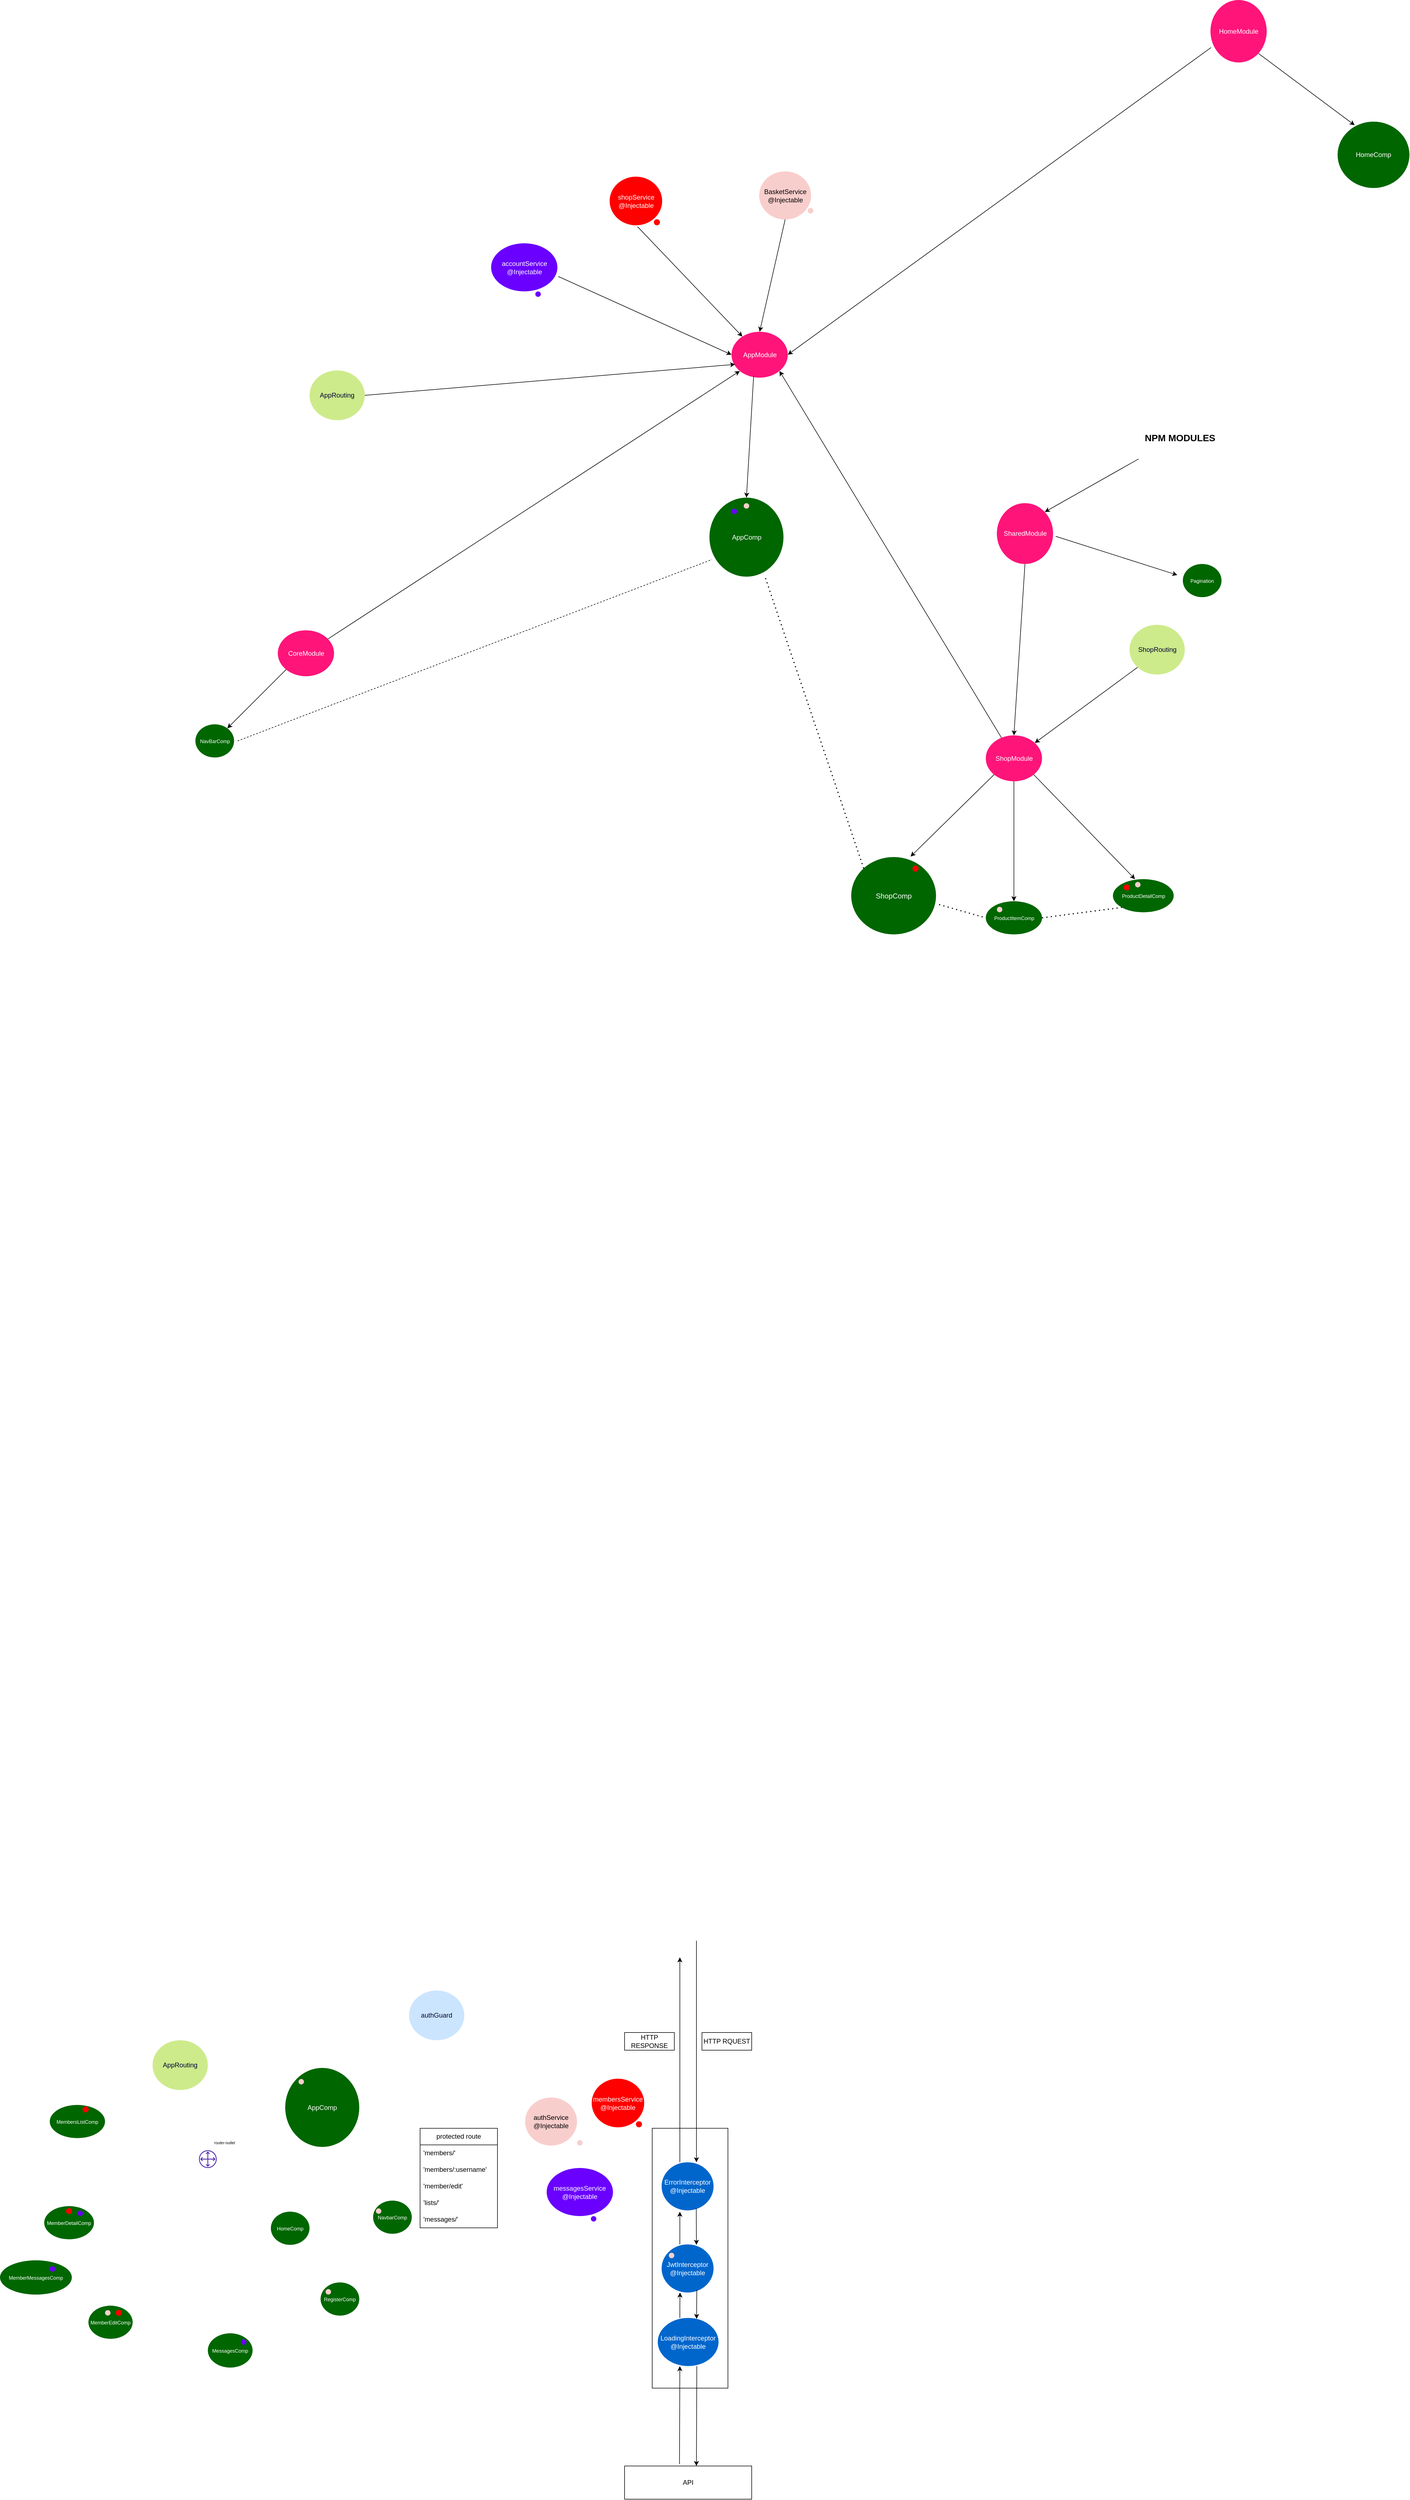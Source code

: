 <mxfile version="21.6.1" type="device">
  <diagram name="Page-1" id="SDdgka3PywcGcHc0HapG">
    <mxGraphModel dx="1562" dy="3335" grid="1" gridSize="10" guides="1" tooltips="1" connect="1" arrows="1" fold="1" page="1" pageScale="1" pageWidth="3300" pageHeight="2339" math="0" shadow="0">
      <root>
        <mxCell id="0" />
        <mxCell id="1" parent="0" />
        <mxCell id="ygaznnOEHfR-HtzNeFVF-93" value="" style="rounded=0;whiteSpace=wrap;html=1;" parent="1" vertex="1">
          <mxGeometry x="1220" y="1649.2" width="137" height="470" as="geometry" />
        </mxCell>
        <mxCell id="ygaznnOEHfR-HtzNeFVF-21" value="&lt;font color=&quot;#ffffff&quot; style=&quot;font-size: 9px;&quot;&gt;RegisterComp&lt;/font&gt;" style="ellipse;whiteSpace=wrap;html=1;gradientColor=none;fillColor=#006600;strokeColor=none;" parent="1" vertex="1">
          <mxGeometry x="620" y="1928" width="70" height="60" as="geometry" />
        </mxCell>
        <mxCell id="ygaznnOEHfR-HtzNeFVF-22" value="&lt;font color=&quot;#ffffff&quot; style=&quot;&quot;&gt;&lt;font style=&quot;font-size: 9px;&quot;&gt;HomeComp&lt;/font&gt;&lt;br&gt;&lt;/font&gt;" style="ellipse;whiteSpace=wrap;html=1;gradientColor=none;fillColor=#006600;strokeColor=none;" parent="1" vertex="1">
          <mxGeometry x="530" y="1800" width="70" height="60" as="geometry" />
        </mxCell>
        <mxCell id="ygaznnOEHfR-HtzNeFVF-23" value="&lt;font color=&quot;#ffffff&quot; style=&quot;font-size: 12px;&quot;&gt;AppComp&lt;/font&gt;" style="ellipse;whiteSpace=wrap;html=1;gradientColor=none;fillColor=#006600;strokeColor=none;" parent="1" vertex="1">
          <mxGeometry x="556" y="1540" width="134" height="143" as="geometry" />
        </mxCell>
        <mxCell id="ygaznnOEHfR-HtzNeFVF-24" value="&lt;p style=&quot;line-height: 73%;&quot;&gt;&lt;font style=&quot;&quot;&gt;&lt;font style=&quot;font-size: 9px;&quot; color=&quot;#ffffff&quot;&gt;NavbarComp&lt;/font&gt;&lt;br&gt;&lt;/font&gt;&lt;/p&gt;" style="ellipse;whiteSpace=wrap;html=1;gradientColor=none;fillColor=#006600;strokeColor=none;" parent="1" vertex="1">
          <mxGeometry x="715" y="1780" width="70" height="60" as="geometry" />
        </mxCell>
        <mxCell id="ygaznnOEHfR-HtzNeFVF-30" value="authService&lt;br&gt;@Injectable" style="ellipse;whiteSpace=wrap;html=1;fillColor=#f8cecc;strokeColor=none;" parent="1" vertex="1">
          <mxGeometry x="990" y="1593.5" width="94" height="87" as="geometry" />
        </mxCell>
        <mxCell id="ygaznnOEHfR-HtzNeFVF-33" value="" style="ellipse;whiteSpace=wrap;html=1;fillColor=#f8cecc;strokeColor=none;" parent="1" vertex="1">
          <mxGeometry x="1084" y="1670.5" width="10" height="10" as="geometry" />
        </mxCell>
        <mxCell id="ygaznnOEHfR-HtzNeFVF-34" value="" style="ellipse;whiteSpace=wrap;html=1;fillColor=#f8cecc;strokeColor=none;" parent="1" vertex="1">
          <mxGeometry x="580" y="1560" width="10" height="10" as="geometry" />
        </mxCell>
        <mxCell id="ygaznnOEHfR-HtzNeFVF-35" value="" style="ellipse;whiteSpace=wrap;html=1;fillColor=#f8cecc;strokeColor=none;" parent="1" vertex="1">
          <mxGeometry x="720" y="1793.98" width="10" height="10" as="geometry" />
        </mxCell>
        <mxCell id="ygaznnOEHfR-HtzNeFVF-36" value="" style="ellipse;whiteSpace=wrap;html=1;fillColor=#f8cecc;strokeColor=none;" parent="1" vertex="1">
          <mxGeometry x="629" y="1940" width="10" height="10" as="geometry" />
        </mxCell>
        <mxCell id="ygaznnOEHfR-HtzNeFVF-40" value="&lt;font color=&quot;#000033&quot;&gt;AppRouting&lt;/font&gt;" style="ellipse;whiteSpace=wrap;html=1;fillColor=#cdeb8b;strokeColor=none;" parent="1" vertex="1">
          <mxGeometry x="316" y="1490" width="100" height="90" as="geometry" />
        </mxCell>
        <mxCell id="ygaznnOEHfR-HtzNeFVF-42" value="&lt;font color=&quot;#000033&quot;&gt;authGuard&lt;/font&gt;" style="ellipse;whiteSpace=wrap;html=1;fillColor=#cce5ff;strokeColor=none;" parent="1" vertex="1">
          <mxGeometry x="780" y="1400" width="100" height="90" as="geometry" />
        </mxCell>
        <mxCell id="ygaznnOEHfR-HtzNeFVF-45" value="&lt;font color=&quot;#ffffff&quot; style=&quot;&quot;&gt;&lt;font style=&quot;font-size: 9px;&quot;&gt;MembersListComp&lt;/font&gt;&lt;br&gt;&lt;/font&gt;" style="ellipse;whiteSpace=wrap;html=1;gradientColor=none;fillColor=#006600;strokeColor=none;" parent="1" vertex="1">
          <mxGeometry x="130" y="1607" width="100" height="60" as="geometry" />
        </mxCell>
        <mxCell id="ygaznnOEHfR-HtzNeFVF-46" value="&lt;font color=&quot;#ffffff&quot; style=&quot;font-size: 9px;&quot;&gt;MemberDetailComp&lt;/font&gt;" style="ellipse;whiteSpace=wrap;html=1;gradientColor=none;fillColor=#006600;strokeColor=none;" parent="1" vertex="1">
          <mxGeometry x="120" y="1790" width="90" height="60" as="geometry" />
        </mxCell>
        <mxCell id="ygaznnOEHfR-HtzNeFVF-47" value="&lt;font color=&quot;#ffffff&quot; style=&quot;font-size: 9px;&quot;&gt;MemberEditComp&lt;/font&gt;" style="ellipse;whiteSpace=wrap;html=1;gradientColor=none;fillColor=#006600;strokeColor=none;" parent="1" vertex="1">
          <mxGeometry x="200" y="1970" width="80" height="60" as="geometry" />
        </mxCell>
        <mxCell id="ygaznnOEHfR-HtzNeFVF-49" value="" style="sketch=0;outlineConnect=0;fontColor=#232F3E;gradientColor=none;fillColor=#4D27AA;strokeColor=none;dashed=0;verticalLabelPosition=bottom;verticalAlign=top;align=center;html=1;fontSize=12;fontStyle=0;aspect=fixed;pointerEvents=1;shape=mxgraph.aws4.customer_gateway;" parent="1" vertex="1">
          <mxGeometry x="400" y="1689" width="32" height="32" as="geometry" />
        </mxCell>
        <mxCell id="ygaznnOEHfR-HtzNeFVF-50" value="&lt;font style=&quot;font-size: 7px;&quot;&gt;router-outlet&lt;/font&gt;" style="text;html=1;align=center;verticalAlign=middle;resizable=0;points=[];autosize=1;strokeColor=none;fillColor=none;" parent="1" vertex="1">
          <mxGeometry x="416" y="1659" width="60" height="30" as="geometry" />
        </mxCell>
        <mxCell id="ygaznnOEHfR-HtzNeFVF-67" value="&lt;font color=&quot;#ffffff&quot; style=&quot;&quot;&gt;&lt;font style=&quot;font-size: 9px;&quot;&gt;MessagesComp&lt;/font&gt;&lt;br&gt;&lt;/font&gt;" style="ellipse;whiteSpace=wrap;html=1;gradientColor=none;fillColor=#006600;strokeColor=none;" parent="1" vertex="1">
          <mxGeometry x="416" y="2020" width="81" height="62" as="geometry" />
        </mxCell>
        <mxCell id="ygaznnOEHfR-HtzNeFVF-73" value="protected route" style="swimlane;fontStyle=0;childLayout=stackLayout;horizontal=1;startSize=30;horizontalStack=0;resizeParent=1;resizeParentMax=0;resizeLast=0;collapsible=1;marginBottom=0;whiteSpace=wrap;html=1;" parent="1" vertex="1">
          <mxGeometry x="800" y="1649.2" width="140" height="180" as="geometry">
            <mxRectangle x="2070" y="260" width="120" height="30" as="alternateBounds" />
          </mxGeometry>
        </mxCell>
        <mxCell id="ygaznnOEHfR-HtzNeFVF-74" value="&#39;members/&#39;" style="text;strokeColor=none;fillColor=none;align=left;verticalAlign=middle;spacingLeft=4;spacingRight=4;overflow=hidden;points=[[0,0.5],[1,0.5]];portConstraint=eastwest;rotatable=0;whiteSpace=wrap;html=1;" parent="ygaznnOEHfR-HtzNeFVF-73" vertex="1">
          <mxGeometry y="30" width="140" height="30" as="geometry" />
        </mxCell>
        <mxCell id="ygaznnOEHfR-HtzNeFVF-75" value="&#39;members/:username&#39;" style="text;strokeColor=none;fillColor=none;align=left;verticalAlign=middle;spacingLeft=4;spacingRight=4;overflow=hidden;points=[[0,0.5],[1,0.5]];portConstraint=eastwest;rotatable=0;whiteSpace=wrap;html=1;" parent="ygaznnOEHfR-HtzNeFVF-73" vertex="1">
          <mxGeometry y="60" width="140" height="30" as="geometry" />
        </mxCell>
        <mxCell id="ygaznnOEHfR-HtzNeFVF-76" value="&#39;member/edit&#39;" style="text;strokeColor=none;fillColor=none;align=left;verticalAlign=middle;spacingLeft=4;spacingRight=4;overflow=hidden;points=[[0,0.5],[1,0.5]];portConstraint=eastwest;rotatable=0;whiteSpace=wrap;html=1;" parent="ygaznnOEHfR-HtzNeFVF-73" vertex="1">
          <mxGeometry y="90" width="140" height="30" as="geometry" />
        </mxCell>
        <mxCell id="ygaznnOEHfR-HtzNeFVF-77" value="&#39;lists/&#39;" style="text;strokeColor=none;fillColor=none;align=left;verticalAlign=middle;spacingLeft=4;spacingRight=4;overflow=hidden;points=[[0,0.5],[1,0.5]];portConstraint=eastwest;rotatable=0;whiteSpace=wrap;html=1;" parent="ygaznnOEHfR-HtzNeFVF-73" vertex="1">
          <mxGeometry y="120" width="140" height="30" as="geometry" />
        </mxCell>
        <mxCell id="ygaznnOEHfR-HtzNeFVF-78" value="&#39;messages/&#39;" style="text;strokeColor=none;fillColor=none;align=left;verticalAlign=middle;spacingLeft=4;spacingRight=4;overflow=hidden;points=[[0,0.5],[1,0.5]];portConstraint=eastwest;rotatable=0;whiteSpace=wrap;html=1;" parent="ygaznnOEHfR-HtzNeFVF-73" vertex="1">
          <mxGeometry y="150" width="140" height="30" as="geometry" />
        </mxCell>
        <mxCell id="ygaznnOEHfR-HtzNeFVF-84" value="&lt;font color=&quot;#ffffff&quot;&gt;membersService&lt;br&gt;@Injectable&lt;/font&gt;" style="ellipse;whiteSpace=wrap;html=1;fillColor=#FF0000;strokeColor=#FF0000;gradientColor=none;" parent="1" vertex="1">
          <mxGeometry x="1111" y="1560" width="94" height="87" as="geometry" />
        </mxCell>
        <mxCell id="ygaznnOEHfR-HtzNeFVF-85" value="" style="ellipse;whiteSpace=wrap;html=1;fillColor=#FF0000;strokeColor=#FF0000;gradientColor=none;" parent="1" vertex="1">
          <mxGeometry x="190" y="1610" width="10" height="10" as="geometry" />
        </mxCell>
        <mxCell id="ygaznnOEHfR-HtzNeFVF-89" value="&lt;font color=&quot;#ffffff&quot;&gt;JwtInterceptor&lt;br&gt;@Injectable&lt;/font&gt;" style="ellipse;whiteSpace=wrap;html=1;fillColor=#0066CC;strokeColor=none;gradientColor=none;" parent="1" vertex="1">
          <mxGeometry x="1237" y="1859.2" width="94" height="87" as="geometry" />
        </mxCell>
        <mxCell id="ygaznnOEHfR-HtzNeFVF-91" value="&lt;font color=&quot;#ffffff&quot;&gt;LoadingInterceptor&lt;br&gt;@Injectable&lt;/font&gt;" style="ellipse;whiteSpace=wrap;html=1;fillColor=#0066CC;strokeColor=none;gradientColor=none;" parent="1" vertex="1">
          <mxGeometry x="1230" y="1992.2" width="110" height="87" as="geometry" />
        </mxCell>
        <mxCell id="ygaznnOEHfR-HtzNeFVF-92" value="&lt;font color=&quot;#ffffff&quot;&gt;ErrorInterceptor&lt;br&gt;@Injectable&lt;/font&gt;" style="ellipse;whiteSpace=wrap;html=1;fillColor=#0066CC;strokeColor=none;gradientColor=none;" parent="1" vertex="1">
          <mxGeometry x="1237" y="1710.7" width="94" height="87" as="geometry" />
        </mxCell>
        <mxCell id="ygaznnOEHfR-HtzNeFVF-96" value="" style="ellipse;whiteSpace=wrap;html=1;fillColor=#FF0000;strokeColor=#FF0000;gradientColor=none;" parent="1" vertex="1">
          <mxGeometry x="1191" y="1637" width="10" height="10" as="geometry" />
        </mxCell>
        <mxCell id="ygaznnOEHfR-HtzNeFVF-97" value="" style="ellipse;whiteSpace=wrap;html=1;fillColor=#f8cecc;strokeColor=none;" parent="1" vertex="1">
          <mxGeometry x="1250" y="1874.2" width="10" height="10" as="geometry" />
        </mxCell>
        <mxCell id="ygaznnOEHfR-HtzNeFVF-98" value="&lt;font color=&quot;#ffffff&quot;&gt;messagesService&lt;br&gt;@Injectable&lt;/font&gt;" style="ellipse;whiteSpace=wrap;html=1;fillColor=#6a00ff;strokeColor=none;fontColor=#ffffff;" parent="1" vertex="1">
          <mxGeometry x="1029" y="1721" width="120" height="87" as="geometry" />
        </mxCell>
        <mxCell id="ygaznnOEHfR-HtzNeFVF-99" value="" style="ellipse;whiteSpace=wrap;html=1;fillColor=#6a00ff;strokeColor=none;fontColor=#ffffff;" parent="1" vertex="1">
          <mxGeometry x="1109" y="1808" width="10" height="10" as="geometry" />
        </mxCell>
        <mxCell id="ygaznnOEHfR-HtzNeFVF-103" value="" style="ellipse;whiteSpace=wrap;html=1;fillColor=#6a00ff;strokeColor=none;fontColor=#ffffff;" parent="1" vertex="1">
          <mxGeometry x="476" y="2030.7" width="10" height="10" as="geometry" />
        </mxCell>
        <mxCell id="ygaznnOEHfR-HtzNeFVF-107" value="" style="ellipse;whiteSpace=wrap;html=1;fillColor=#6a00ff;strokeColor=none;fontColor=#ffffff;" parent="1" vertex="1">
          <mxGeometry x="180" y="1797.97" width="10" height="10" as="geometry" />
        </mxCell>
        <mxCell id="ygaznnOEHfR-HtzNeFVF-108" value="" style="ellipse;whiteSpace=wrap;html=1;fillColor=#FF0000;strokeColor=#FF0000;gradientColor=none;" parent="1" vertex="1">
          <mxGeometry x="160" y="1793.98" width="10" height="10" as="geometry" />
        </mxCell>
        <mxCell id="ygaznnOEHfR-HtzNeFVF-110" value="" style="ellipse;whiteSpace=wrap;html=1;fillColor=#f8cecc;strokeColor=none;" parent="1" vertex="1">
          <mxGeometry x="230" y="1978" width="10" height="10" as="geometry" />
        </mxCell>
        <mxCell id="ygaznnOEHfR-HtzNeFVF-111" value="" style="ellipse;whiteSpace=wrap;html=1;fillColor=#FF0000;strokeColor=#FF0000;gradientColor=none;" parent="1" vertex="1">
          <mxGeometry x="250" y="1978" width="10" height="10" as="geometry" />
        </mxCell>
        <mxCell id="ygaznnOEHfR-HtzNeFVF-112" value="&lt;font color=&quot;#ffffff&quot; style=&quot;&quot;&gt;&lt;font style=&quot;font-size: 9px;&quot;&gt;MemberMessagesComp&lt;/font&gt;&lt;br&gt;&lt;/font&gt;" style="ellipse;whiteSpace=wrap;html=1;gradientColor=none;fillColor=#006600;strokeColor=none;" parent="1" vertex="1">
          <mxGeometry x="40" y="1888" width="130" height="62" as="geometry" />
        </mxCell>
        <mxCell id="ygaznnOEHfR-HtzNeFVF-114" value="" style="ellipse;whiteSpace=wrap;html=1;fillColor=#6a00ff;strokeColor=none;fontColor=#ffffff;" parent="1" vertex="1">
          <mxGeometry x="130" y="1898.7" width="10" height="10" as="geometry" />
        </mxCell>
        <mxCell id="ygaznnOEHfR-HtzNeFVF-117" value="" style="endArrow=classic;html=1;rounded=0;" parent="1" edge="1">
          <mxGeometry width="50" height="50" relative="1" as="geometry">
            <mxPoint x="1300" y="1310" as="sourcePoint" />
            <mxPoint x="1300" y="1710.7" as="targetPoint" />
          </mxGeometry>
        </mxCell>
        <mxCell id="ygaznnOEHfR-HtzNeFVF-118" value="" style="endArrow=classic;html=1;rounded=0;" parent="1" edge="1">
          <mxGeometry width="50" height="50" relative="1" as="geometry">
            <mxPoint x="1270" y="1710.7" as="sourcePoint" />
            <mxPoint x="1270" y="1340" as="targetPoint" />
          </mxGeometry>
        </mxCell>
        <mxCell id="ygaznnOEHfR-HtzNeFVF-119" value="" style="endArrow=classic;html=1;rounded=0;exitX=0.699;exitY=0.957;exitDx=0;exitDy=0;exitPerimeter=0;" parent="1" edge="1">
          <mxGeometry width="50" height="50" relative="1" as="geometry">
            <mxPoint x="1299.706" y="1793.959" as="sourcePoint" />
            <mxPoint x="1300" y="1860" as="targetPoint" />
          </mxGeometry>
        </mxCell>
        <mxCell id="ygaznnOEHfR-HtzNeFVF-120" value="" style="endArrow=classic;html=1;rounded=0;exitX=0.677;exitY=0.944;exitDx=0;exitDy=0;exitPerimeter=0;" parent="1" source="ygaznnOEHfR-HtzNeFVF-89" edge="1">
          <mxGeometry width="50" height="50" relative="1" as="geometry">
            <mxPoint x="1300" y="1950" as="sourcePoint" />
            <mxPoint x="1300.29" y="1994.04" as="targetPoint" />
          </mxGeometry>
        </mxCell>
        <mxCell id="ygaznnOEHfR-HtzNeFVF-121" value="" style="endArrow=classic;html=1;rounded=0;exitX=0.677;exitY=0.944;exitDx=0;exitDy=0;exitPerimeter=0;entryX=0.565;entryY=0;entryDx=0;entryDy=0;entryPerimeter=0;" parent="1" target="ygaznnOEHfR-HtzNeFVF-125" edge="1">
          <mxGeometry width="50" height="50" relative="1" as="geometry">
            <mxPoint x="1300.71" y="2079.2" as="sourcePoint" />
            <mxPoint x="1300" y="2230" as="targetPoint" />
          </mxGeometry>
        </mxCell>
        <mxCell id="ygaznnOEHfR-HtzNeFVF-122" value="" style="endArrow=classic;html=1;rounded=0;" parent="1" edge="1">
          <mxGeometry width="50" height="50" relative="1" as="geometry">
            <mxPoint x="1270" y="1992.2" as="sourcePoint" />
            <mxPoint x="1270.29" y="1946.24" as="targetPoint" />
            <Array as="points">
              <mxPoint x="1270" y="1972.2" />
            </Array>
          </mxGeometry>
        </mxCell>
        <mxCell id="ygaznnOEHfR-HtzNeFVF-123" value="" style="endArrow=classic;html=1;rounded=0;entryX=0.365;entryY=0.321;entryDx=0;entryDy=0;entryPerimeter=0;" parent="1" target="ygaznnOEHfR-HtzNeFVF-93" edge="1">
          <mxGeometry width="50" height="50" relative="1" as="geometry">
            <mxPoint x="1270" y="1859.2" as="sourcePoint" />
            <mxPoint x="1270" y="1831.44" as="targetPoint" />
          </mxGeometry>
        </mxCell>
        <mxCell id="ygaznnOEHfR-HtzNeFVF-124" value="" style="endArrow=classic;html=1;rounded=0;exitX=0.432;exitY=-0.056;exitDx=0;exitDy=0;exitPerimeter=0;" parent="1" source="ygaznnOEHfR-HtzNeFVF-125" edge="1">
          <mxGeometry width="50" height="50" relative="1" as="geometry">
            <mxPoint x="1270.05" y="2196.18" as="sourcePoint" />
            <mxPoint x="1270" y="2079.2" as="targetPoint" />
            <Array as="points">
              <mxPoint x="1270" y="2079.36" />
            </Array>
          </mxGeometry>
        </mxCell>
        <mxCell id="ygaznnOEHfR-HtzNeFVF-125" value="API" style="rounded=0;whiteSpace=wrap;html=1;" parent="1" vertex="1">
          <mxGeometry x="1170" y="2260" width="230" height="60" as="geometry" />
        </mxCell>
        <mxCell id="ygaznnOEHfR-HtzNeFVF-129" value="HTTP RQUEST" style="rounded=0;whiteSpace=wrap;html=1;rotation=0;" parent="1" vertex="1">
          <mxGeometry x="1310" y="1476" width="90" height="32" as="geometry" />
        </mxCell>
        <mxCell id="ygaznnOEHfR-HtzNeFVF-130" value="HTTP RESPONSE" style="rounded=0;whiteSpace=wrap;html=1;rotation=0;" parent="1" vertex="1">
          <mxGeometry x="1170" y="1476" width="90" height="32" as="geometry" />
        </mxCell>
        <mxCell id="DbbGgFG4due0TOQ9oqKJ-16" value="&lt;font color=&quot;#ffffff&quot; style=&quot;&quot;&gt;&lt;font style=&quot;font-size: 13px;&quot;&gt;ShopComp&lt;/font&gt;&lt;br&gt;&lt;/font&gt;" style="ellipse;whiteSpace=wrap;html=1;gradientColor=none;fillColor=#006600;strokeColor=none;" vertex="1" parent="1">
          <mxGeometry x="1580" y="-650" width="153.5" height="140" as="geometry" />
        </mxCell>
        <mxCell id="ygaznnOEHfR-HtzNeFVF-19" value="&lt;font color=&quot;#ffffff&quot;&gt;AppModule&lt;/font&gt;" style="ellipse;whiteSpace=wrap;html=1;gradientColor=none;fillColor=#FF147A;strokeColor=none;" parent="1" vertex="1">
          <mxGeometry x="1363.5" y="-1600" width="101.78" height="83" as="geometry" />
        </mxCell>
        <mxCell id="DbbGgFG4due0TOQ9oqKJ-1" value="&lt;font color=&quot;#ffffff&quot;&gt;CoreModule&lt;/font&gt;" style="ellipse;whiteSpace=wrap;html=1;gradientColor=none;fillColor=#FF147A;strokeColor=none;" vertex="1" parent="1">
          <mxGeometry x="542.61" y="-1060" width="101.78" height="83" as="geometry" />
        </mxCell>
        <mxCell id="DbbGgFG4due0TOQ9oqKJ-2" value="&lt;font color=&quot;#ffffff&quot;&gt;ShopModule&lt;/font&gt;" style="ellipse;whiteSpace=wrap;html=1;gradientColor=none;fillColor=#FF147A;strokeColor=none;" vertex="1" parent="1">
          <mxGeometry x="1823.5" y="-870" width="101.78" height="83" as="geometry" />
        </mxCell>
        <mxCell id="DbbGgFG4due0TOQ9oqKJ-7" value="&lt;font color=&quot;#ffffff&quot; style=&quot;&quot;&gt;&lt;font style=&quot;font-size: 9px;&quot;&gt;NavBarComp&lt;/font&gt;&lt;br&gt;&lt;/font&gt;" style="ellipse;whiteSpace=wrap;html=1;gradientColor=none;fillColor=#006600;strokeColor=none;" vertex="1" parent="1">
          <mxGeometry x="393.5" y="-890" width="70" height="60" as="geometry" />
        </mxCell>
        <mxCell id="DbbGgFG4due0TOQ9oqKJ-8" value="" style="endArrow=classic;html=1;rounded=0;exitX=0;exitY=1;exitDx=0;exitDy=0;" edge="1" parent="1" source="DbbGgFG4due0TOQ9oqKJ-1" target="DbbGgFG4due0TOQ9oqKJ-7">
          <mxGeometry width="50" height="50" relative="1" as="geometry">
            <mxPoint x="553.5" y="-840" as="sourcePoint" />
            <mxPoint x="603.5" y="-890" as="targetPoint" />
          </mxGeometry>
        </mxCell>
        <mxCell id="DbbGgFG4due0TOQ9oqKJ-9" value="" style="endArrow=classic;html=1;rounded=0;entryX=0;entryY=1;entryDx=0;entryDy=0;" edge="1" parent="1" source="DbbGgFG4due0TOQ9oqKJ-1" target="ygaznnOEHfR-HtzNeFVF-19">
          <mxGeometry width="50" height="50" relative="1" as="geometry">
            <mxPoint x="903.5" y="-1350" as="sourcePoint" />
            <mxPoint x="853.5" y="-1300" as="targetPoint" />
          </mxGeometry>
        </mxCell>
        <mxCell id="DbbGgFG4due0TOQ9oqKJ-10" value="&lt;font color=&quot;#ffffff&quot;&gt;shopService&lt;br&gt;@Injectable&lt;/font&gt;" style="ellipse;whiteSpace=wrap;html=1;fillColor=#FF0000;strokeColor=#FF0000;gradientColor=none;" vertex="1" parent="1">
          <mxGeometry x="1143.5" y="-1880" width="94" height="87" as="geometry" />
        </mxCell>
        <mxCell id="DbbGgFG4due0TOQ9oqKJ-11" value="" style="ellipse;whiteSpace=wrap;html=1;fillColor=#FF0000;strokeColor=#FF0000;gradientColor=none;" vertex="1" parent="1">
          <mxGeometry x="1223.5" y="-1803" width="10" height="10" as="geometry" />
        </mxCell>
        <mxCell id="DbbGgFG4due0TOQ9oqKJ-12" value="" style="endArrow=classic;html=1;rounded=0;" edge="1" parent="1" target="ygaznnOEHfR-HtzNeFVF-19">
          <mxGeometry width="50" height="50" relative="1" as="geometry">
            <mxPoint x="1193.5" y="-1790" as="sourcePoint" />
            <mxPoint x="1513.5" y="-1670" as="targetPoint" />
          </mxGeometry>
        </mxCell>
        <mxCell id="DbbGgFG4due0TOQ9oqKJ-13" value="&lt;font color=&quot;#000033&quot;&gt;ShopRouting&lt;/font&gt;" style="ellipse;whiteSpace=wrap;html=1;fillColor=#cdeb8b;strokeColor=none;" vertex="1" parent="1">
          <mxGeometry x="2083.5" y="-1070" width="100" height="90" as="geometry" />
        </mxCell>
        <mxCell id="DbbGgFG4due0TOQ9oqKJ-14" value="" style="endArrow=classic;html=1;rounded=0;exitX=0;exitY=1;exitDx=0;exitDy=0;" edge="1" parent="1" source="DbbGgFG4due0TOQ9oqKJ-13" target="DbbGgFG4due0TOQ9oqKJ-2">
          <mxGeometry width="50" height="50" relative="1" as="geometry">
            <mxPoint x="1783.5" y="-1080" as="sourcePoint" />
            <mxPoint x="1833.5" y="-1130" as="targetPoint" />
          </mxGeometry>
        </mxCell>
        <mxCell id="DbbGgFG4due0TOQ9oqKJ-15" value="" style="ellipse;whiteSpace=wrap;html=1;fillColor=#FF0000;strokeColor=#FF0000;gradientColor=none;" vertex="1" parent="1">
          <mxGeometry x="1691.5" y="-634" width="10" height="10" as="geometry" />
        </mxCell>
        <mxCell id="DbbGgFG4due0TOQ9oqKJ-17" value="" style="endArrow=classic;html=1;rounded=0;exitX=0;exitY=1;exitDx=0;exitDy=0;entryX=0.7;entryY=-0.006;entryDx=0;entryDy=0;entryPerimeter=0;" edge="1" parent="1" source="DbbGgFG4due0TOQ9oqKJ-2" target="DbbGgFG4due0TOQ9oqKJ-16">
          <mxGeometry width="50" height="50" relative="1" as="geometry">
            <mxPoint x="1843.5" y="-700" as="sourcePoint" />
            <mxPoint x="1893.5" y="-750" as="targetPoint" />
          </mxGeometry>
        </mxCell>
        <mxCell id="DbbGgFG4due0TOQ9oqKJ-18" value="&lt;font color=&quot;#ffffff&quot; style=&quot;&quot;&gt;&lt;font style=&quot;font-size: 9px;&quot;&gt;ProductItemComp&lt;/font&gt;&lt;br&gt;&lt;/font&gt;" style="ellipse;whiteSpace=wrap;html=1;gradientColor=none;fillColor=#006600;strokeColor=none;" vertex="1" parent="1">
          <mxGeometry x="1823.5" y="-570" width="101.78" height="60" as="geometry" />
        </mxCell>
        <mxCell id="DbbGgFG4due0TOQ9oqKJ-19" value="&lt;font color=&quot;#ffffff&quot; style=&quot;&quot;&gt;&lt;font style=&quot;font-size: 9px;&quot;&gt;ProductDetailComp&lt;/font&gt;&lt;br&gt;&lt;/font&gt;" style="ellipse;whiteSpace=wrap;html=1;gradientColor=none;fillColor=#006600;strokeColor=none;" vertex="1" parent="1">
          <mxGeometry x="2053.5" y="-610" width="110" height="60" as="geometry" />
        </mxCell>
        <mxCell id="DbbGgFG4due0TOQ9oqKJ-20" value="" style="endArrow=classic;html=1;rounded=0;exitX=0.5;exitY=1;exitDx=0;exitDy=0;entryX=0.5;entryY=0;entryDx=0;entryDy=0;" edge="1" parent="1" source="DbbGgFG4due0TOQ9oqKJ-2" target="DbbGgFG4due0TOQ9oqKJ-18">
          <mxGeometry width="50" height="50" relative="1" as="geometry">
            <mxPoint x="1848.5" y="-789" as="sourcePoint" />
            <mxPoint x="1722.5" y="-640" as="targetPoint" />
          </mxGeometry>
        </mxCell>
        <mxCell id="DbbGgFG4due0TOQ9oqKJ-21" value="" style="endArrow=classic;html=1;rounded=0;exitX=1;exitY=1;exitDx=0;exitDy=0;entryX=0.7;entryY=-0.006;entryDx=0;entryDy=0;entryPerimeter=0;" edge="1" parent="1" source="DbbGgFG4due0TOQ9oqKJ-2">
          <mxGeometry width="50" height="50" relative="1" as="geometry">
            <mxPoint x="2219.5" y="-759" as="sourcePoint" />
            <mxPoint x="2093.5" y="-610" as="targetPoint" />
          </mxGeometry>
        </mxCell>
        <mxCell id="DbbGgFG4due0TOQ9oqKJ-24" value="BasketService&lt;br&gt;@Injectable" style="ellipse;whiteSpace=wrap;html=1;fillColor=#f8cecc;strokeColor=none;" vertex="1" parent="1">
          <mxGeometry x="1413.5" y="-1890" width="94" height="87" as="geometry" />
        </mxCell>
        <mxCell id="DbbGgFG4due0TOQ9oqKJ-25" value="" style="ellipse;whiteSpace=wrap;html=1;fillColor=#f8cecc;strokeColor=none;" vertex="1" parent="1">
          <mxGeometry x="1501.5" y="-1824" width="10" height="10" as="geometry" />
        </mxCell>
        <mxCell id="DbbGgFG4due0TOQ9oqKJ-26" value="" style="endArrow=classic;html=1;rounded=0;entryX=0.5;entryY=0;entryDx=0;entryDy=0;exitX=0.5;exitY=1;exitDx=0;exitDy=0;" edge="1" parent="1" source="DbbGgFG4due0TOQ9oqKJ-24" target="ygaznnOEHfR-HtzNeFVF-19">
          <mxGeometry width="50" height="50" relative="1" as="geometry">
            <mxPoint x="1263.5" y="-1910" as="sourcePoint" />
            <mxPoint x="1313.5" y="-1960" as="targetPoint" />
          </mxGeometry>
        </mxCell>
        <mxCell id="DbbGgFG4due0TOQ9oqKJ-27" value="" style="ellipse;whiteSpace=wrap;html=1;fillColor=#f8cecc;strokeColor=none;" vertex="1" parent="1">
          <mxGeometry x="1843.5" y="-560" width="10" height="10" as="geometry" />
        </mxCell>
        <mxCell id="DbbGgFG4due0TOQ9oqKJ-28" value="" style="ellipse;whiteSpace=wrap;html=1;fillColor=#FF0000;strokeColor=#FF0000;gradientColor=none;" vertex="1" parent="1">
          <mxGeometry x="2073.5" y="-600" width="10" height="10" as="geometry" />
        </mxCell>
        <mxCell id="DbbGgFG4due0TOQ9oqKJ-29" value="" style="ellipse;whiteSpace=wrap;html=1;fillColor=#f8cecc;strokeColor=none;" vertex="1" parent="1">
          <mxGeometry x="2093.5" y="-605" width="10" height="10" as="geometry" />
        </mxCell>
        <mxCell id="DbbGgFG4due0TOQ9oqKJ-30" value="&lt;font color=&quot;#ffffff&quot; style=&quot;font-size: 12px;&quot;&gt;AppComp&lt;/font&gt;" style="ellipse;whiteSpace=wrap;html=1;gradientColor=none;fillColor=#006600;strokeColor=none;" vertex="1" parent="1">
          <mxGeometry x="1323.5" y="-1300" width="134" height="143" as="geometry" />
        </mxCell>
        <mxCell id="DbbGgFG4due0TOQ9oqKJ-31" value="" style="endArrow=classic;html=1;rounded=0;entryX=0.5;entryY=0;entryDx=0;entryDy=0;exitX=0.393;exitY=0.964;exitDx=0;exitDy=0;exitPerimeter=0;" edge="1" parent="1" source="ygaznnOEHfR-HtzNeFVF-19" target="DbbGgFG4due0TOQ9oqKJ-30">
          <mxGeometry width="50" height="50" relative="1" as="geometry">
            <mxPoint x="1143.5" y="-1330" as="sourcePoint" />
            <mxPoint x="1193.5" y="-1380" as="targetPoint" />
          </mxGeometry>
        </mxCell>
        <mxCell id="DbbGgFG4due0TOQ9oqKJ-32" value="&lt;font color=&quot;#ffffff&quot;&gt;accountService&lt;br&gt;@Injectable&lt;/font&gt;" style="ellipse;whiteSpace=wrap;html=1;fillColor=#6a00ff;strokeColor=none;fontColor=#ffffff;" vertex="1" parent="1">
          <mxGeometry x="928.5" y="-1760" width="120" height="87" as="geometry" />
        </mxCell>
        <mxCell id="DbbGgFG4due0TOQ9oqKJ-33" value="" style="ellipse;whiteSpace=wrap;html=1;fillColor=#6a00ff;strokeColor=none;fontColor=#ffffff;" vertex="1" parent="1">
          <mxGeometry x="1008.5" y="-1673" width="10" height="10" as="geometry" />
        </mxCell>
        <mxCell id="DbbGgFG4due0TOQ9oqKJ-34" value="" style="ellipse;whiteSpace=wrap;html=1;fillColor=#6a00ff;strokeColor=none;fontColor=#ffffff;" vertex="1" parent="1">
          <mxGeometry x="1363.5" y="-1280" width="10" height="10" as="geometry" />
        </mxCell>
        <mxCell id="DbbGgFG4due0TOQ9oqKJ-35" value="" style="ellipse;whiteSpace=wrap;html=1;fillColor=#f8cecc;strokeColor=none;" vertex="1" parent="1">
          <mxGeometry x="1385.5" y="-1290" width="10" height="10" as="geometry" />
        </mxCell>
        <mxCell id="DbbGgFG4due0TOQ9oqKJ-36" value="" style="endArrow=classic;html=1;rounded=0;entryX=1;entryY=1;entryDx=0;entryDy=0;" edge="1" parent="1" source="DbbGgFG4due0TOQ9oqKJ-2" target="ygaznnOEHfR-HtzNeFVF-19">
          <mxGeometry width="50" height="50" relative="1" as="geometry">
            <mxPoint x="1593.5" y="-1250" as="sourcePoint" />
            <mxPoint x="1543.5" y="-1200" as="targetPoint" />
          </mxGeometry>
        </mxCell>
        <mxCell id="DbbGgFG4due0TOQ9oqKJ-37" value="&lt;font color=&quot;#ffffff&quot;&gt;SharedModule&lt;/font&gt;" style="ellipse;whiteSpace=wrap;html=1;gradientColor=none;fillColor=#FF147A;strokeColor=none;" vertex="1" parent="1">
          <mxGeometry x="1843.5" y="-1290" width="101.78" height="110" as="geometry" />
        </mxCell>
        <mxCell id="DbbGgFG4due0TOQ9oqKJ-38" value="&lt;font color=&quot;#ffffff&quot; style=&quot;&quot;&gt;&lt;font style=&quot;font-size: 9px;&quot;&gt;Pagination&lt;/font&gt;&lt;br&gt;&lt;/font&gt;" style="ellipse;whiteSpace=wrap;html=1;gradientColor=none;fillColor=#006600;strokeColor=none;" vertex="1" parent="1">
          <mxGeometry x="2180" y="-1180" width="70" height="60" as="geometry" />
        </mxCell>
        <mxCell id="DbbGgFG4due0TOQ9oqKJ-39" value="" style="endArrow=classic;html=1;rounded=0;" edge="1" parent="1">
          <mxGeometry width="50" height="50" relative="1" as="geometry">
            <mxPoint x="1950" y="-1230" as="sourcePoint" />
            <mxPoint x="2170" y="-1160" as="targetPoint" />
          </mxGeometry>
        </mxCell>
        <mxCell id="DbbGgFG4due0TOQ9oqKJ-40" value="" style="endArrow=classic;html=1;rounded=0;exitX=0.5;exitY=1;exitDx=0;exitDy=0;entryX=0.5;entryY=0;entryDx=0;entryDy=0;" edge="1" parent="1" source="DbbGgFG4due0TOQ9oqKJ-37" target="DbbGgFG4due0TOQ9oqKJ-2">
          <mxGeometry width="50" height="50" relative="1" as="geometry">
            <mxPoint x="1183.5" y="-740" as="sourcePoint" />
            <mxPoint x="2000" y="-1100" as="targetPoint" />
          </mxGeometry>
        </mxCell>
        <mxCell id="DbbGgFG4due0TOQ9oqKJ-42" value="&lt;b&gt;&lt;font style=&quot;font-size: 17px;&quot;&gt;NPM MODULES&lt;/font&gt;&lt;/b&gt;" style="text;html=1;strokeColor=none;fillColor=none;align=center;verticalAlign=middle;whiteSpace=wrap;rounded=0;" vertex="1" parent="1">
          <mxGeometry x="2110" y="-1430" width="130" height="45" as="geometry" />
        </mxCell>
        <mxCell id="DbbGgFG4due0TOQ9oqKJ-43" value="" style="endArrow=classic;html=1;rounded=0;entryX=1;entryY=0;entryDx=0;entryDy=0;" edge="1" parent="1" target="DbbGgFG4due0TOQ9oqKJ-37">
          <mxGeometry width="50" height="50" relative="1" as="geometry">
            <mxPoint x="2100" y="-1370" as="sourcePoint" />
            <mxPoint x="983.5" y="-810" as="targetPoint" />
          </mxGeometry>
        </mxCell>
        <mxCell id="DbbGgFG4due0TOQ9oqKJ-46" value="&lt;font color=&quot;#ffffff&quot;&gt;HomeModule&lt;/font&gt;" style="ellipse;whiteSpace=wrap;html=1;gradientColor=none;fillColor=#FF147A;strokeColor=none;" vertex="1" parent="1">
          <mxGeometry x="2230" y="-2200" width="101.78" height="113" as="geometry" />
        </mxCell>
        <mxCell id="DbbGgFG4due0TOQ9oqKJ-47" value="&lt;font color=&quot;#ffffff&quot; style=&quot;font-size: 12px;&quot;&gt;HomeComp&lt;/font&gt;" style="ellipse;whiteSpace=wrap;html=1;gradientColor=none;fillColor=#006600;strokeColor=none;" vertex="1" parent="1">
          <mxGeometry x="2460" y="-1980" width="130" height="120" as="geometry" />
        </mxCell>
        <mxCell id="DbbGgFG4due0TOQ9oqKJ-48" value="" style="endArrow=classic;html=1;rounded=0;exitX=1;exitY=1;exitDx=0;exitDy=0;entryX=0.238;entryY=0.054;entryDx=0;entryDy=0;entryPerimeter=0;" edge="1" parent="1" source="DbbGgFG4due0TOQ9oqKJ-46" target="DbbGgFG4due0TOQ9oqKJ-47">
          <mxGeometry width="50" height="50" relative="1" as="geometry">
            <mxPoint x="2540" y="-1400" as="sourcePoint" />
            <mxPoint x="2590" y="-1450" as="targetPoint" />
          </mxGeometry>
        </mxCell>
        <mxCell id="DbbGgFG4due0TOQ9oqKJ-49" value="" style="endArrow=classic;html=1;rounded=0;exitX=0.01;exitY=0.761;exitDx=0;exitDy=0;entryX=1;entryY=0.5;entryDx=0;entryDy=0;exitPerimeter=0;" edge="1" parent="1" source="DbbGgFG4due0TOQ9oqKJ-46" target="ygaznnOEHfR-HtzNeFVF-19">
          <mxGeometry width="50" height="50" relative="1" as="geometry">
            <mxPoint x="2090" y="-1580" as="sourcePoint" />
            <mxPoint x="1910" y="-1400" as="targetPoint" />
          </mxGeometry>
        </mxCell>
        <mxCell id="DbbGgFG4due0TOQ9oqKJ-50" value="" style="endArrow=classic;html=1;rounded=0;entryX=0;entryY=0.5;entryDx=0;entryDy=0;" edge="1" parent="1" target="ygaznnOEHfR-HtzNeFVF-19">
          <mxGeometry width="50" height="50" relative="1" as="geometry">
            <mxPoint x="1050" y="-1700" as="sourcePoint" />
            <mxPoint x="1070" y="-1460" as="targetPoint" />
          </mxGeometry>
        </mxCell>
        <mxCell id="DbbGgFG4due0TOQ9oqKJ-51" value="&lt;font color=&quot;#000033&quot;&gt;AppRouting&lt;/font&gt;" style="ellipse;whiteSpace=wrap;html=1;fillColor=#cdeb8b;strokeColor=none;" vertex="1" parent="1">
          <mxGeometry x="600" y="-1530" width="100" height="90" as="geometry" />
        </mxCell>
        <mxCell id="DbbGgFG4due0TOQ9oqKJ-52" value="" style="endArrow=classic;html=1;rounded=0;exitX=1;exitY=0.5;exitDx=0;exitDy=0;entryX=0.064;entryY=0.711;entryDx=0;entryDy=0;entryPerimeter=0;" edge="1" parent="1" source="DbbGgFG4due0TOQ9oqKJ-51" target="ygaznnOEHfR-HtzNeFVF-19">
          <mxGeometry width="50" height="50" relative="1" as="geometry">
            <mxPoint x="890" y="-1890" as="sourcePoint" />
            <mxPoint x="940" y="-1940" as="targetPoint" />
          </mxGeometry>
        </mxCell>
        <mxCell id="DbbGgFG4due0TOQ9oqKJ-53" value="" style="endArrow=none;dashed=1;html=1;rounded=0;entryX=0.034;entryY=0.783;entryDx=0;entryDy=0;entryPerimeter=0;" edge="1" parent="1" target="DbbGgFG4due0TOQ9oqKJ-30">
          <mxGeometry width="50" height="50" relative="1" as="geometry">
            <mxPoint x="470" y="-860" as="sourcePoint" />
            <mxPoint x="940" y="-920" as="targetPoint" />
          </mxGeometry>
        </mxCell>
        <mxCell id="DbbGgFG4due0TOQ9oqKJ-54" value="" style="endArrow=none;dashed=1;html=1;dashPattern=1 3;strokeWidth=2;rounded=0;entryX=0.743;entryY=0.979;entryDx=0;entryDy=0;entryPerimeter=0;exitX=0;exitY=0;exitDx=0;exitDy=0;" edge="1" parent="1" source="DbbGgFG4due0TOQ9oqKJ-16" target="DbbGgFG4due0TOQ9oqKJ-30">
          <mxGeometry width="50" height="50" relative="1" as="geometry">
            <mxPoint x="1620" y="-830" as="sourcePoint" />
            <mxPoint x="1670" y="-880" as="targetPoint" />
          </mxGeometry>
        </mxCell>
        <mxCell id="DbbGgFG4due0TOQ9oqKJ-56" value="" style="endArrow=none;dashed=1;html=1;dashPattern=1 3;strokeWidth=2;rounded=0;exitX=1.036;exitY=0.614;exitDx=0;exitDy=0;exitPerimeter=0;entryX=0;entryY=0.5;entryDx=0;entryDy=0;" edge="1" parent="1" source="DbbGgFG4due0TOQ9oqKJ-16" target="DbbGgFG4due0TOQ9oqKJ-18">
          <mxGeometry width="50" height="50" relative="1" as="geometry">
            <mxPoint x="1740" y="-840" as="sourcePoint" />
            <mxPoint x="1790" y="-890" as="targetPoint" />
          </mxGeometry>
        </mxCell>
        <mxCell id="DbbGgFG4due0TOQ9oqKJ-57" value="" style="endArrow=none;dashed=1;html=1;dashPattern=1 3;strokeWidth=2;rounded=0;entryX=0;entryY=1;entryDx=0;entryDy=0;exitX=1;exitY=0.5;exitDx=0;exitDy=0;" edge="1" parent="1" source="DbbGgFG4due0TOQ9oqKJ-18" target="DbbGgFG4due0TOQ9oqKJ-19">
          <mxGeometry width="50" height="50" relative="1" as="geometry">
            <mxPoint x="1900" y="-450" as="sourcePoint" />
            <mxPoint x="1834" y="-530" as="targetPoint" />
          </mxGeometry>
        </mxCell>
      </root>
    </mxGraphModel>
  </diagram>
</mxfile>
